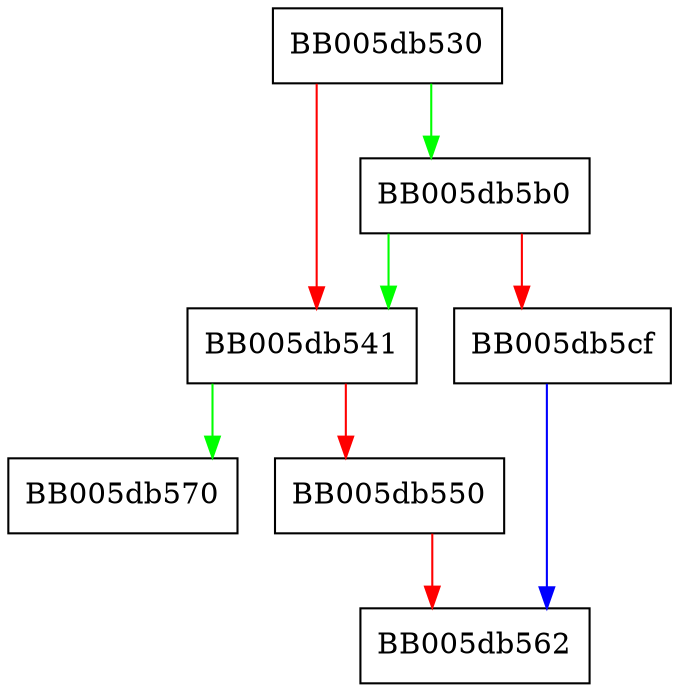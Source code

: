 digraph EVP_PKEY_meth_add0 {
  node [shape="box"];
  graph [splines=ortho];
  BB005db530 -> BB005db5b0 [color="green"];
  BB005db530 -> BB005db541 [color="red"];
  BB005db541 -> BB005db570 [color="green"];
  BB005db541 -> BB005db550 [color="red"];
  BB005db550 -> BB005db562 [color="red"];
  BB005db5b0 -> BB005db541 [color="green"];
  BB005db5b0 -> BB005db5cf [color="red"];
  BB005db5cf -> BB005db562 [color="blue"];
}